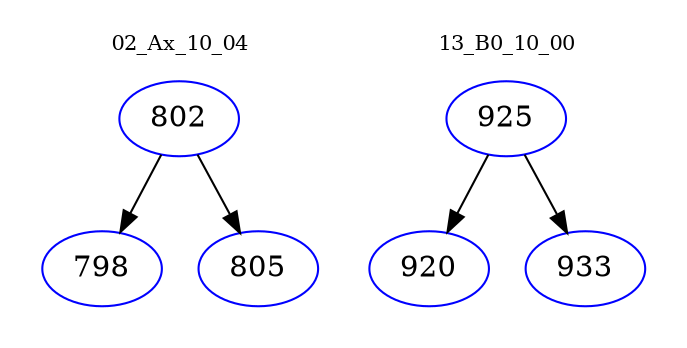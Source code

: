 digraph{
subgraph cluster_0 {
color = white
label = "02_Ax_10_04";
fontsize=10;
T0_802 [label="802", color="blue"]
T0_802 -> T0_798 [color="black"]
T0_798 [label="798", color="blue"]
T0_802 -> T0_805 [color="black"]
T0_805 [label="805", color="blue"]
}
subgraph cluster_1 {
color = white
label = "13_B0_10_00";
fontsize=10;
T1_925 [label="925", color="blue"]
T1_925 -> T1_920 [color="black"]
T1_920 [label="920", color="blue"]
T1_925 -> T1_933 [color="black"]
T1_933 [label="933", color="blue"]
}
}

